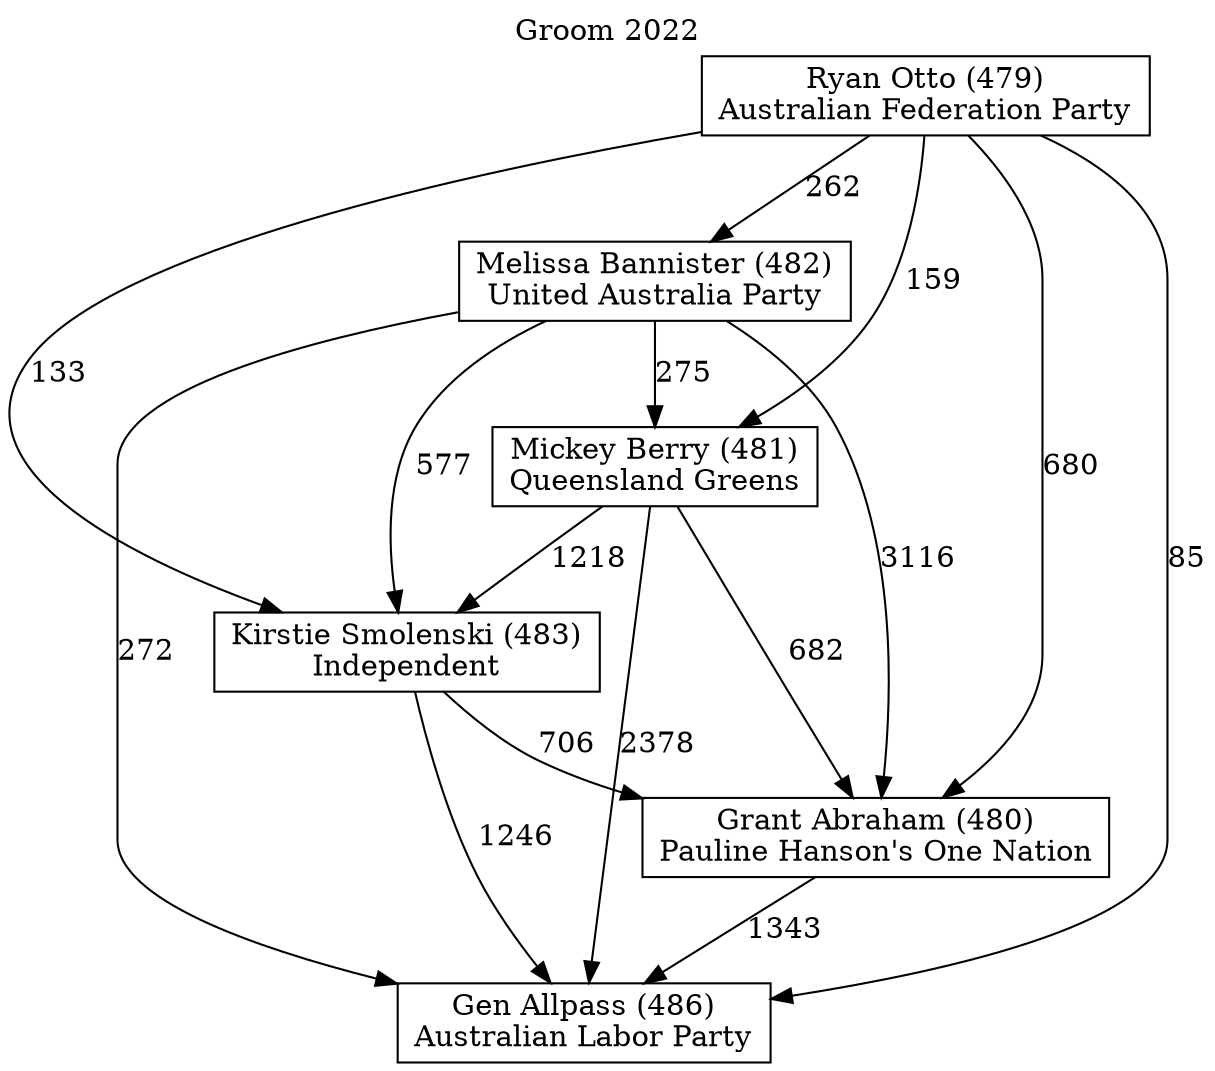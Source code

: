 // House preference flow
digraph "Gen Allpass (486)_Groom_2022" {
	graph [label="Groom 2022" labelloc=t mclimit=10]
	node [shape=box]
	"Gen Allpass (486)" [label="Gen Allpass (486)
Australian Labor Party"]
	"Grant Abraham (480)" [label="Grant Abraham (480)
Pauline Hanson's One Nation"]
	"Kirstie Smolenski (483)" [label="Kirstie Smolenski (483)
Independent"]
	"Melissa Bannister (482)" [label="Melissa Bannister (482)
United Australia Party"]
	"Mickey Berry (481)" [label="Mickey Berry (481)
Queensland Greens"]
	"Ryan Otto (479)" [label="Ryan Otto (479)
Australian Federation Party"]
	"Grant Abraham (480)" -> "Gen Allpass (486)" [label=1343]
	"Kirstie Smolenski (483)" -> "Gen Allpass (486)" [label=1246]
	"Kirstie Smolenski (483)" -> "Grant Abraham (480)" [label=706]
	"Melissa Bannister (482)" -> "Gen Allpass (486)" [label=272]
	"Melissa Bannister (482)" -> "Grant Abraham (480)" [label=3116]
	"Melissa Bannister (482)" -> "Kirstie Smolenski (483)" [label=577]
	"Melissa Bannister (482)" -> "Mickey Berry (481)" [label=275]
	"Mickey Berry (481)" -> "Gen Allpass (486)" [label=2378]
	"Mickey Berry (481)" -> "Grant Abraham (480)" [label=682]
	"Mickey Berry (481)" -> "Kirstie Smolenski (483)" [label=1218]
	"Ryan Otto (479)" -> "Gen Allpass (486)" [label=85]
	"Ryan Otto (479)" -> "Grant Abraham (480)" [label=680]
	"Ryan Otto (479)" -> "Kirstie Smolenski (483)" [label=133]
	"Ryan Otto (479)" -> "Melissa Bannister (482)" [label=262]
	"Ryan Otto (479)" -> "Mickey Berry (481)" [label=159]
}
